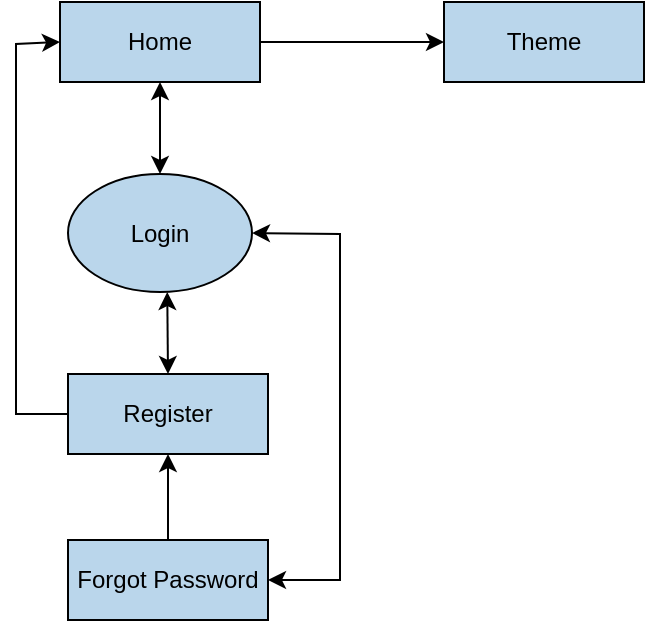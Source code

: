 <mxfile version="21.3.7" type="github">
  <diagram name="Trang-1" id="OtDYw3Qe3cYVOBPPzo3H">
    <mxGraphModel dx="357" dy="474" grid="0" gridSize="10" guides="1" tooltips="1" connect="1" arrows="1" fold="1" page="1" pageScale="1" pageWidth="291" pageHeight="413" math="0" shadow="0">
      <root>
        <mxCell id="0" />
        <mxCell id="1" parent="0" />
        <mxCell id="bfwPAwmlxK7lAkNhuN-M-1" value="Home" style="rounded=0;whiteSpace=wrap;html=1;fillColor=#BAD6EB;" vertex="1" parent="1">
          <mxGeometry x="42" y="155" width="100" height="40" as="geometry" />
        </mxCell>
        <mxCell id="bfwPAwmlxK7lAkNhuN-M-2" value="" style="endArrow=classic;startArrow=classic;html=1;rounded=0;entryX=0.5;entryY=1;entryDx=0;entryDy=0;exitX=0.5;exitY=0;exitDx=0;exitDy=0;" edge="1" parent="1" source="bfwPAwmlxK7lAkNhuN-M-4" target="bfwPAwmlxK7lAkNhuN-M-1">
          <mxGeometry width="50" height="50" relative="1" as="geometry">
            <mxPoint x="96" y="260" as="sourcePoint" />
            <mxPoint x="220" y="220" as="targetPoint" />
          </mxGeometry>
        </mxCell>
        <mxCell id="bfwPAwmlxK7lAkNhuN-M-4" value="Login" style="ellipse;whiteSpace=wrap;html=1;fillColor=#BAD6EB;" vertex="1" parent="1">
          <mxGeometry x="46" y="241" width="92" height="59" as="geometry" />
        </mxCell>
        <mxCell id="bfwPAwmlxK7lAkNhuN-M-5" value="Register" style="rounded=0;whiteSpace=wrap;html=1;fillColor=#BAD6EB;" vertex="1" parent="1">
          <mxGeometry x="46" y="341" width="100" height="40" as="geometry" />
        </mxCell>
        <mxCell id="bfwPAwmlxK7lAkNhuN-M-6" value="" style="endArrow=classic;startArrow=classic;html=1;rounded=0;entryX=0.5;entryY=1;entryDx=0;entryDy=0;exitX=0.5;exitY=0;exitDx=0;exitDy=0;" edge="1" parent="1" source="bfwPAwmlxK7lAkNhuN-M-5">
          <mxGeometry width="50" height="50" relative="1" as="geometry">
            <mxPoint x="95.62" y="364" as="sourcePoint" />
            <mxPoint x="95.62" y="300" as="targetPoint" />
          </mxGeometry>
        </mxCell>
        <mxCell id="bfwPAwmlxK7lAkNhuN-M-7" value="Forgot Password" style="rounded=0;whiteSpace=wrap;html=1;fillColor=#BAD6EB;" vertex="1" parent="1">
          <mxGeometry x="46" y="424" width="100" height="40" as="geometry" />
        </mxCell>
        <mxCell id="bfwPAwmlxK7lAkNhuN-M-8" value="" style="endArrow=classic;startArrow=classic;html=1;rounded=0;exitX=1;exitY=0.5;exitDx=0;exitDy=0;entryX=1;entryY=0.5;entryDx=0;entryDy=0;" edge="1" parent="1" source="bfwPAwmlxK7lAkNhuN-M-7" target="bfwPAwmlxK7lAkNhuN-M-4">
          <mxGeometry width="50" height="50" relative="1" as="geometry">
            <mxPoint x="181" y="448" as="sourcePoint" />
            <mxPoint x="181" y="205" as="targetPoint" />
            <Array as="points">
              <mxPoint x="182" y="444" />
              <mxPoint x="182" y="271" />
            </Array>
          </mxGeometry>
        </mxCell>
        <mxCell id="bfwPAwmlxK7lAkNhuN-M-9" value="" style="endArrow=classic;html=1;rounded=0;exitX=0;exitY=0.5;exitDx=0;exitDy=0;entryX=0;entryY=0.5;entryDx=0;entryDy=0;" edge="1" parent="1" source="bfwPAwmlxK7lAkNhuN-M-5" target="bfwPAwmlxK7lAkNhuN-M-1">
          <mxGeometry width="50" height="50" relative="1" as="geometry">
            <mxPoint x="-29" y="332" as="sourcePoint" />
            <mxPoint x="15" y="177" as="targetPoint" />
            <Array as="points">
              <mxPoint x="20" y="361" />
              <mxPoint x="20" y="176" />
            </Array>
          </mxGeometry>
        </mxCell>
        <mxCell id="bfwPAwmlxK7lAkNhuN-M-10" value="" style="endArrow=classic;html=1;rounded=0;entryX=0.5;entryY=1;entryDx=0;entryDy=0;exitX=0.5;exitY=0;exitDx=0;exitDy=0;" edge="1" parent="1" source="bfwPAwmlxK7lAkNhuN-M-7" target="bfwPAwmlxK7lAkNhuN-M-5">
          <mxGeometry width="50" height="50" relative="1" as="geometry">
            <mxPoint x="98" y="423" as="sourcePoint" />
            <mxPoint x="153" y="318" as="targetPoint" />
          </mxGeometry>
        </mxCell>
        <mxCell id="bfwPAwmlxK7lAkNhuN-M-13" value="Theme" style="rounded=0;whiteSpace=wrap;html=1;fillColor=#BAD6EB;" vertex="1" parent="1">
          <mxGeometry x="234" y="155" width="100" height="40" as="geometry" />
        </mxCell>
        <mxCell id="bfwPAwmlxK7lAkNhuN-M-14" value="" style="endArrow=classic;html=1;rounded=0;entryX=0;entryY=0.5;entryDx=0;entryDy=0;exitX=1;exitY=0.5;exitDx=0;exitDy=0;" edge="1" parent="1" source="bfwPAwmlxK7lAkNhuN-M-1" target="bfwPAwmlxK7lAkNhuN-M-13">
          <mxGeometry width="50" height="50" relative="1" as="geometry">
            <mxPoint x="189" y="195" as="sourcePoint" />
            <mxPoint x="189" y="152" as="targetPoint" />
          </mxGeometry>
        </mxCell>
      </root>
    </mxGraphModel>
  </diagram>
</mxfile>
